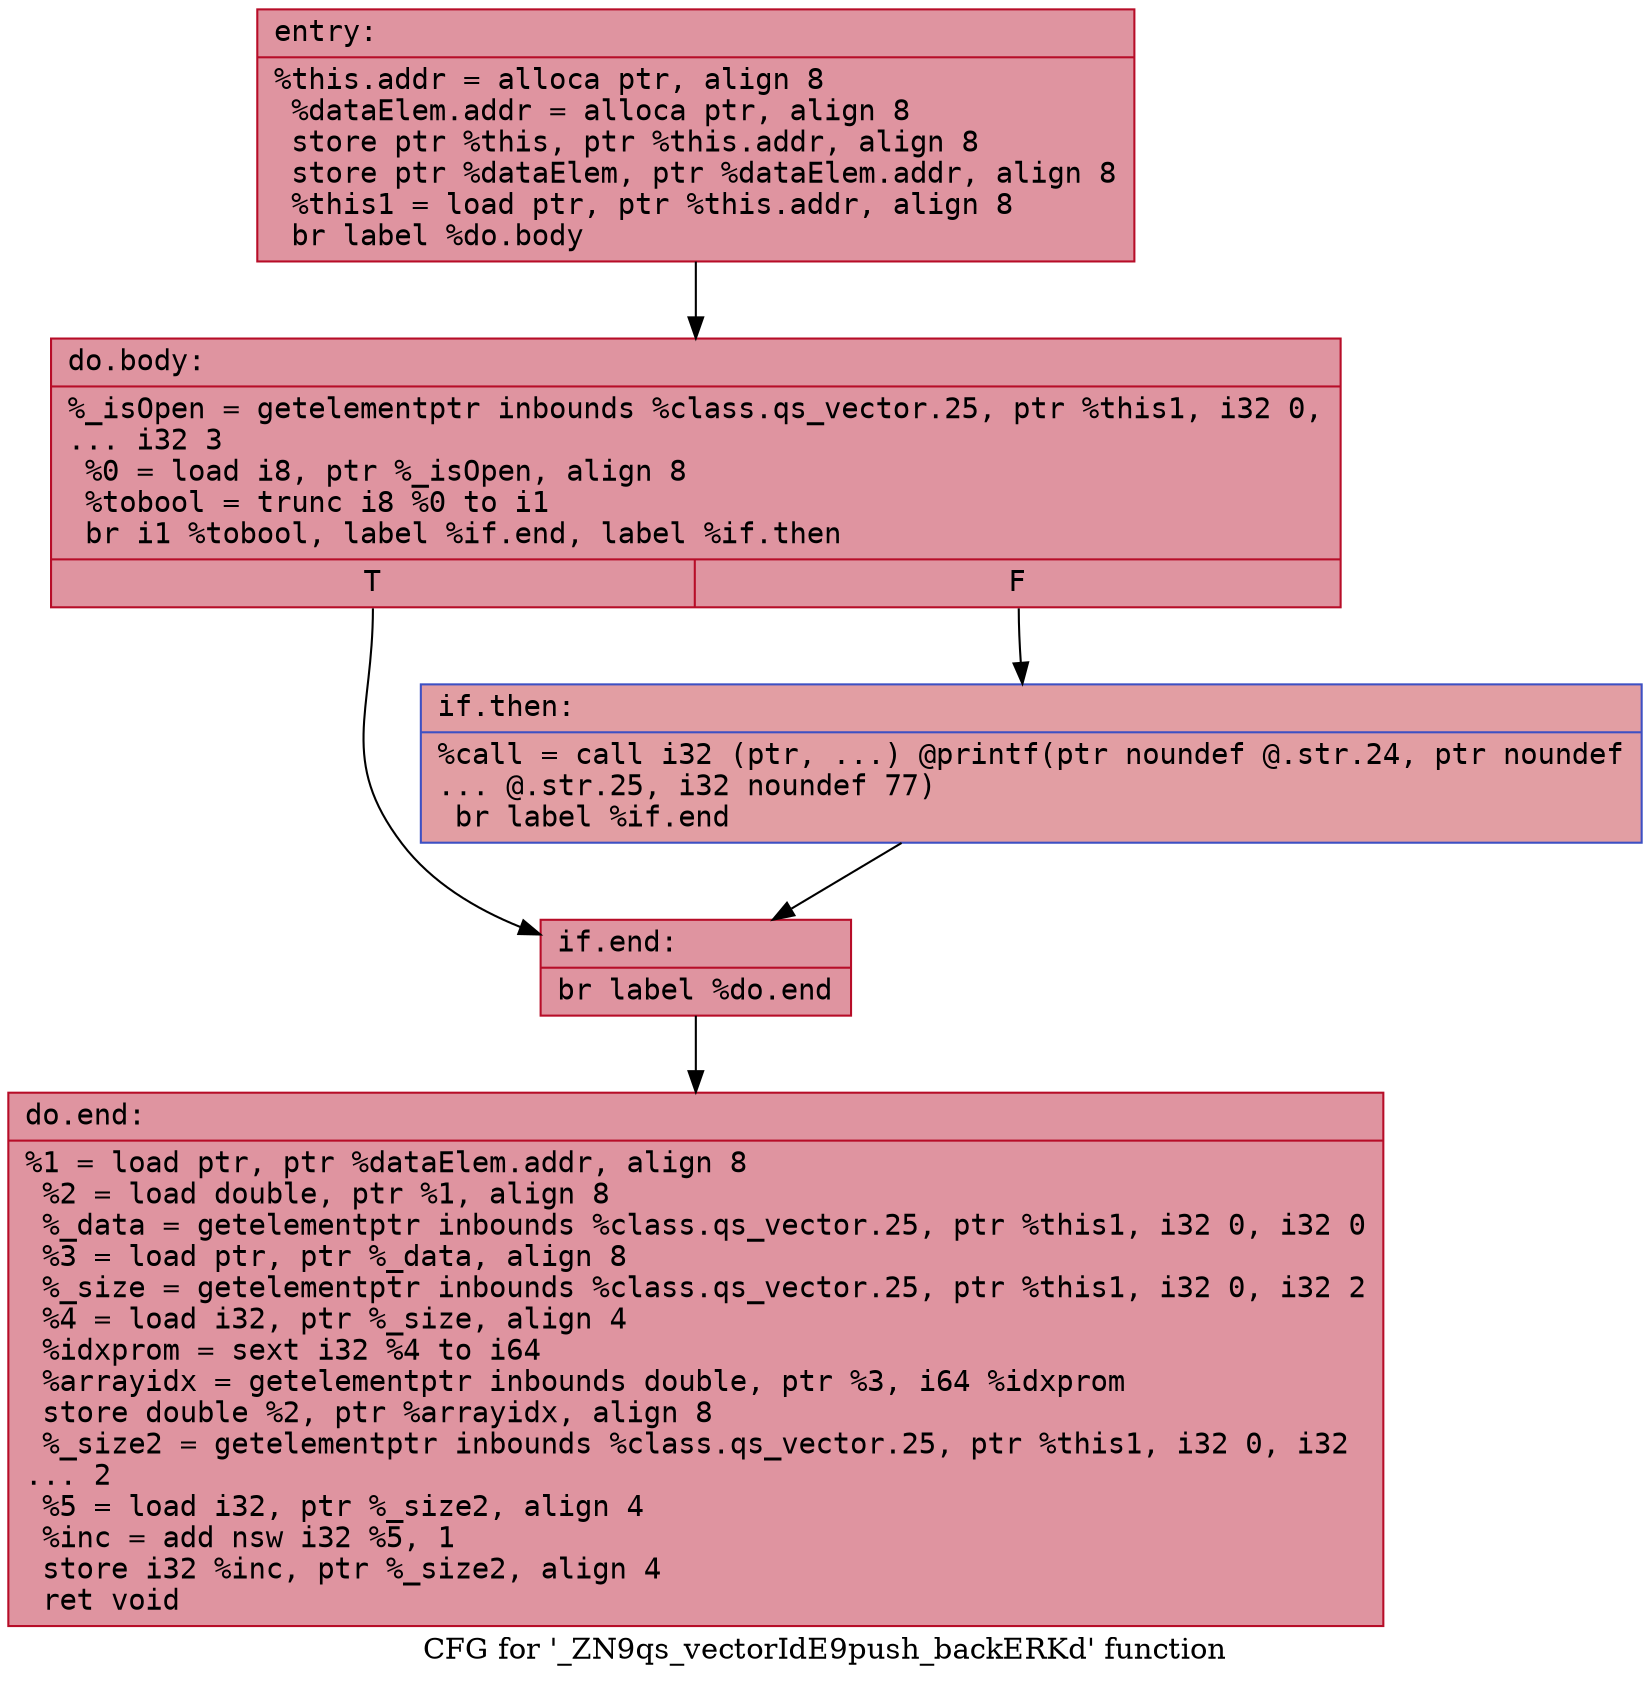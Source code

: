 digraph "CFG for '_ZN9qs_vectorIdE9push_backERKd' function" {
	label="CFG for '_ZN9qs_vectorIdE9push_backERKd' function";

	Node0x556c3c7f9650 [shape=record,color="#b70d28ff", style=filled, fillcolor="#b70d2870" fontname="Courier",label="{entry:\l|  %this.addr = alloca ptr, align 8\l  %dataElem.addr = alloca ptr, align 8\l  store ptr %this, ptr %this.addr, align 8\l  store ptr %dataElem, ptr %dataElem.addr, align 8\l  %this1 = load ptr, ptr %this.addr, align 8\l  br label %do.body\l}"];
	Node0x556c3c7f9650 -> Node0x556c3c7f9910[tooltip="entry -> do.body\nProbability 100.00%" ];
	Node0x556c3c7f9910 [shape=record,color="#b70d28ff", style=filled, fillcolor="#b70d2870" fontname="Courier",label="{do.body:\l|  %_isOpen = getelementptr inbounds %class.qs_vector.25, ptr %this1, i32 0,\l... i32 3\l  %0 = load i8, ptr %_isOpen, align 8\l  %tobool = trunc i8 %0 to i1\l  br i1 %tobool, label %if.end, label %if.then\l|{<s0>T|<s1>F}}"];
	Node0x556c3c7f9910:s0 -> Node0x556c3c7f9be0[tooltip="do.body -> if.end\nProbability 50.00%" ];
	Node0x556c3c7f9910:s1 -> Node0x556c3c7f9c50[tooltip="do.body -> if.then\nProbability 50.00%" ];
	Node0x556c3c7f9c50 [shape=record,color="#3d50c3ff", style=filled, fillcolor="#be242e70" fontname="Courier",label="{if.then:\l|  %call = call i32 (ptr, ...) @printf(ptr noundef @.str.24, ptr noundef\l... @.str.25, i32 noundef 77)\l  br label %if.end\l}"];
	Node0x556c3c7f9c50 -> Node0x556c3c7f9be0[tooltip="if.then -> if.end\nProbability 100.00%" ];
	Node0x556c3c7f9be0 [shape=record,color="#b70d28ff", style=filled, fillcolor="#b70d2870" fontname="Courier",label="{if.end:\l|  br label %do.end\l}"];
	Node0x556c3c7f9be0 -> Node0x556c3c7f9da0[tooltip="if.end -> do.end\nProbability 100.00%" ];
	Node0x556c3c7f9da0 [shape=record,color="#b70d28ff", style=filled, fillcolor="#b70d2870" fontname="Courier",label="{do.end:\l|  %1 = load ptr, ptr %dataElem.addr, align 8\l  %2 = load double, ptr %1, align 8\l  %_data = getelementptr inbounds %class.qs_vector.25, ptr %this1, i32 0, i32 0\l  %3 = load ptr, ptr %_data, align 8\l  %_size = getelementptr inbounds %class.qs_vector.25, ptr %this1, i32 0, i32 2\l  %4 = load i32, ptr %_size, align 4\l  %idxprom = sext i32 %4 to i64\l  %arrayidx = getelementptr inbounds double, ptr %3, i64 %idxprom\l  store double %2, ptr %arrayidx, align 8\l  %_size2 = getelementptr inbounds %class.qs_vector.25, ptr %this1, i32 0, i32\l... 2\l  %5 = load i32, ptr %_size2, align 4\l  %inc = add nsw i32 %5, 1\l  store i32 %inc, ptr %_size2, align 4\l  ret void\l}"];
}

